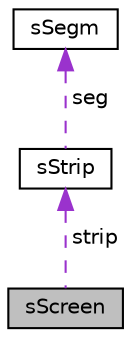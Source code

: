 digraph "sScreen"
{
 // LATEX_PDF_SIZE
  edge [fontname="Helvetica",fontsize="10",labelfontname="Helvetica",labelfontsize="10"];
  node [fontname="Helvetica",fontsize="10",shape=record];
  Node1 [label="sScreen",height=0.2,width=0.4,color="black", fillcolor="grey75", style="filled", fontcolor="black",tooltip="Video screen (on change update SSCREEN_* in define.h)"];
  Node2 -> Node1 [dir="back",color="darkorchid3",fontsize="10",style="dashed",label=" strip" ,fontname="Helvetica"];
  Node2 [label="sStrip",height=0.2,width=0.4,color="black", fillcolor="white", style="filled",URL="$structsStrip.html",tooltip="Video strip (on change update SSTRIP_* in define.h)"];
  Node3 -> Node2 [dir="back",color="darkorchid3",fontsize="10",style="dashed",label=" seg" ,fontname="Helvetica"];
  Node3 [label="sSegm",height=0.2,width=0.4,color="black", fillcolor="white", style="filled",URL="$structsSegm.html",tooltip="Video segment (on change update SSEGM_* in define.h)"];
}
